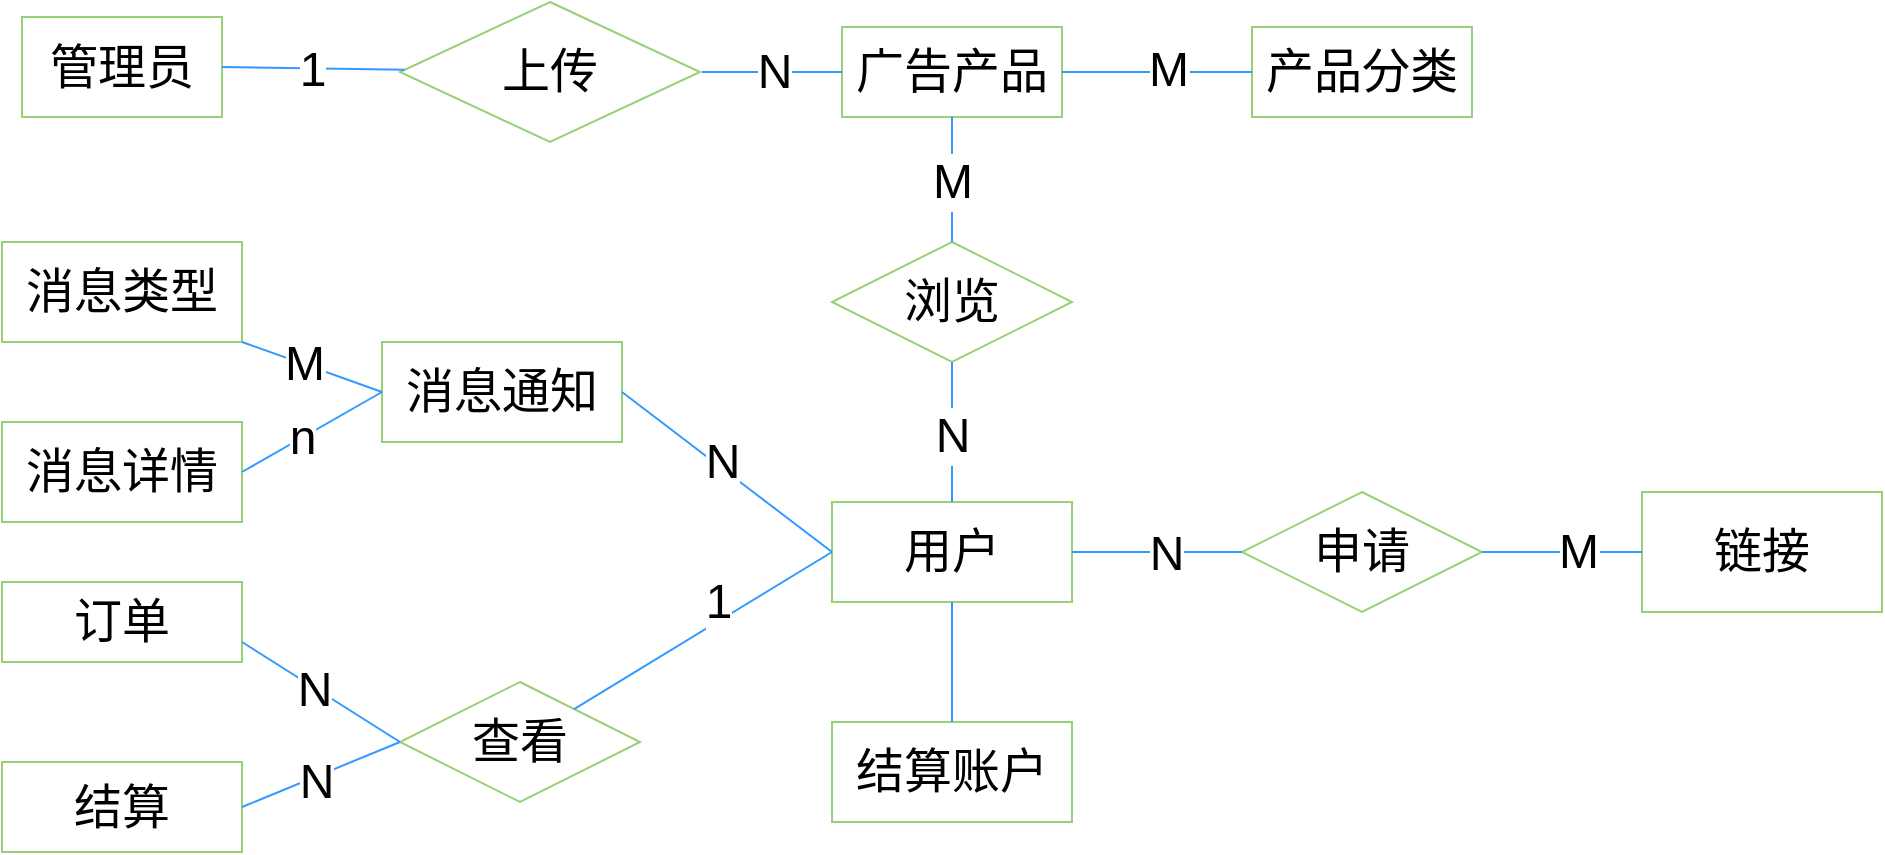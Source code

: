 <mxfile version="20.2.6" type="github">
  <diagram id="zQXUQz20aRf1MQhn76jE" name="第 1 页">
    <mxGraphModel dx="1426" dy="680" grid="1" gridSize="10" guides="1" tooltips="1" connect="1" arrows="1" fold="1" page="1" pageScale="1" pageWidth="827" pageHeight="1169" math="0" shadow="0">
      <root>
        <mxCell id="0" />
        <mxCell id="1" parent="0" />
        <mxCell id="IDlzUY-_1IJnwTOHjghK-1" value="&lt;font style=&quot;font-size: 24px;&quot;&gt;管理员&lt;/font&gt;" style="rounded=0;whiteSpace=wrap;html=1;strokeColor=#97D077;" vertex="1" parent="1">
          <mxGeometry x="150" y="167.5" width="100" height="50" as="geometry" />
        </mxCell>
        <mxCell id="IDlzUY-_1IJnwTOHjghK-2" value="用户" style="rounded=0;whiteSpace=wrap;html=1;fontSize=24;strokeColor=#97D077;" vertex="1" parent="1">
          <mxGeometry x="555" y="410" width="120" height="50" as="geometry" />
        </mxCell>
        <mxCell id="IDlzUY-_1IJnwTOHjghK-3" value="&lt;font style=&quot;font-size: 24px;&quot;&gt;广告产品&lt;/font&gt;" style="whiteSpace=wrap;html=1;strokeColor=#97D077;rounded=0;" vertex="1" parent="1">
          <mxGeometry x="560" y="172.5" width="110" height="45" as="geometry" />
        </mxCell>
        <mxCell id="IDlzUY-_1IJnwTOHjghK-6" value="上传" style="rhombus;whiteSpace=wrap;html=1;fontSize=24;strokeColor=#97D077;" vertex="1" parent="1">
          <mxGeometry x="339" y="160" width="150" height="70" as="geometry" />
        </mxCell>
        <mxCell id="IDlzUY-_1IJnwTOHjghK-11" value="浏览" style="rhombus;whiteSpace=wrap;html=1;fontSize=24;strokeColor=#97D077;" vertex="1" parent="1">
          <mxGeometry x="555" y="280" width="120" height="60" as="geometry" />
        </mxCell>
        <mxCell id="IDlzUY-_1IJnwTOHjghK-16" value="" style="endArrow=none;html=1;rounded=0;fontSize=24;strokeColor=#3399FF;exitX=1;exitY=0.5;exitDx=0;exitDy=0;" edge="1" parent="1" source="IDlzUY-_1IJnwTOHjghK-1" target="IDlzUY-_1IJnwTOHjghK-6">
          <mxGeometry width="50" height="50" relative="1" as="geometry">
            <mxPoint x="390" y="390" as="sourcePoint" />
            <mxPoint x="440" y="340" as="targetPoint" />
          </mxGeometry>
        </mxCell>
        <mxCell id="IDlzUY-_1IJnwTOHjghK-21" value="1" style="edgeLabel;html=1;align=center;verticalAlign=middle;resizable=0;points=[];fontSize=24;" vertex="1" connectable="0" parent="IDlzUY-_1IJnwTOHjghK-16">
          <mxGeometry x="0.362" y="-1" relative="1" as="geometry">
            <mxPoint x="-17" y="-1" as="offset" />
          </mxGeometry>
        </mxCell>
        <mxCell id="IDlzUY-_1IJnwTOHjghK-18" value="" style="endArrow=none;html=1;rounded=0;fontSize=24;strokeColor=#3399FF;exitX=0;exitY=0.5;exitDx=0;exitDy=0;" edge="1" parent="1" source="IDlzUY-_1IJnwTOHjghK-3">
          <mxGeometry width="50" height="50" relative="1" as="geometry">
            <mxPoint x="280" y="205" as="sourcePoint" />
            <mxPoint x="490" y="195" as="targetPoint" />
          </mxGeometry>
        </mxCell>
        <mxCell id="IDlzUY-_1IJnwTOHjghK-22" value="N" style="edgeLabel;html=1;align=center;verticalAlign=middle;resizable=0;points=[];fontSize=24;" vertex="1" connectable="0" parent="IDlzUY-_1IJnwTOHjghK-18">
          <mxGeometry x="-0.029" relative="1" as="geometry">
            <mxPoint as="offset" />
          </mxGeometry>
        </mxCell>
        <mxCell id="IDlzUY-_1IJnwTOHjghK-19" value="" style="endArrow=none;html=1;rounded=0;fontSize=24;strokeColor=#3399FF;exitX=0.5;exitY=1;exitDx=0;exitDy=0;" edge="1" parent="1" source="IDlzUY-_1IJnwTOHjghK-3" target="IDlzUY-_1IJnwTOHjghK-11">
          <mxGeometry width="50" height="50" relative="1" as="geometry">
            <mxPoint x="290" y="215" as="sourcePoint" />
            <mxPoint x="359" y="215" as="targetPoint" />
          </mxGeometry>
        </mxCell>
        <mxCell id="IDlzUY-_1IJnwTOHjghK-24" value="M" style="edgeLabel;html=1;align=center;verticalAlign=middle;resizable=0;points=[];fontSize=24;" vertex="1" connectable="0" parent="IDlzUY-_1IJnwTOHjghK-19">
          <mxGeometry x="-0.184" y="3" relative="1" as="geometry">
            <mxPoint x="-3" y="7" as="offset" />
          </mxGeometry>
        </mxCell>
        <mxCell id="IDlzUY-_1IJnwTOHjghK-20" value="" style="endArrow=none;html=1;rounded=0;fontSize=24;strokeColor=#3399FF;exitX=0.5;exitY=0;exitDx=0;exitDy=0;entryX=0.5;entryY=1;entryDx=0;entryDy=0;" edge="1" parent="1" source="IDlzUY-_1IJnwTOHjghK-2" target="IDlzUY-_1IJnwTOHjghK-11">
          <mxGeometry width="50" height="50" relative="1" as="geometry">
            <mxPoint x="300" y="225" as="sourcePoint" />
            <mxPoint x="369" y="225" as="targetPoint" />
          </mxGeometry>
        </mxCell>
        <mxCell id="IDlzUY-_1IJnwTOHjghK-23" value="N" style="edgeLabel;html=1;align=center;verticalAlign=middle;resizable=0;points=[];fontSize=24;" vertex="1" connectable="0" parent="IDlzUY-_1IJnwTOHjghK-20">
          <mxGeometry x="0.275" y="-2" relative="1" as="geometry">
            <mxPoint x="-2" y="11" as="offset" />
          </mxGeometry>
        </mxCell>
        <mxCell id="IDlzUY-_1IJnwTOHjghK-26" value="订单" style="rounded=0;whiteSpace=wrap;html=1;fontSize=24;strokeColor=#97D077;" vertex="1" parent="1">
          <mxGeometry x="140" y="450" width="120" height="40" as="geometry" />
        </mxCell>
        <mxCell id="IDlzUY-_1IJnwTOHjghK-27" value="结算" style="rounded=0;whiteSpace=wrap;html=1;fontSize=24;strokeColor=#97D077;" vertex="1" parent="1">
          <mxGeometry x="140" y="540" width="120" height="45" as="geometry" />
        </mxCell>
        <mxCell id="IDlzUY-_1IJnwTOHjghK-28" value="查看" style="rhombus;whiteSpace=wrap;html=1;fontSize=24;strokeColor=#97D077;" vertex="1" parent="1">
          <mxGeometry x="339" y="500" width="120" height="60" as="geometry" />
        </mxCell>
        <mxCell id="IDlzUY-_1IJnwTOHjghK-29" value="" style="endArrow=none;html=1;rounded=0;fontSize=24;strokeColor=#3399FF;entryX=0;entryY=0.5;entryDx=0;entryDy=0;" edge="1" parent="1" source="IDlzUY-_1IJnwTOHjghK-28" target="IDlzUY-_1IJnwTOHjghK-2">
          <mxGeometry width="50" height="50" relative="1" as="geometry">
            <mxPoint x="280" y="205" as="sourcePoint" />
            <mxPoint x="349" y="205" as="targetPoint" />
          </mxGeometry>
        </mxCell>
        <mxCell id="IDlzUY-_1IJnwTOHjghK-30" value="1" style="edgeLabel;html=1;align=center;verticalAlign=middle;resizable=0;points=[];fontSize=24;" vertex="1" connectable="0" parent="IDlzUY-_1IJnwTOHjghK-29">
          <mxGeometry x="0.362" y="-1" relative="1" as="geometry">
            <mxPoint x="-17" y="-1" as="offset" />
          </mxGeometry>
        </mxCell>
        <mxCell id="IDlzUY-_1IJnwTOHjghK-31" value="" style="endArrow=none;html=1;rounded=0;fontSize=24;strokeColor=#3399FF;exitX=1;exitY=0.75;exitDx=0;exitDy=0;entryX=0;entryY=0.5;entryDx=0;entryDy=0;" edge="1" parent="1" source="IDlzUY-_1IJnwTOHjghK-26" target="IDlzUY-_1IJnwTOHjghK-28">
          <mxGeometry width="50" height="50" relative="1" as="geometry">
            <mxPoint x="260" y="310" as="sourcePoint" />
            <mxPoint x="329" y="310" as="targetPoint" />
          </mxGeometry>
        </mxCell>
        <mxCell id="IDlzUY-_1IJnwTOHjghK-32" value="N" style="edgeLabel;html=1;align=center;verticalAlign=middle;resizable=0;points=[];fontSize=24;" vertex="1" connectable="0" parent="IDlzUY-_1IJnwTOHjghK-31">
          <mxGeometry x="0.362" y="-1" relative="1" as="geometry">
            <mxPoint x="-17" y="-11" as="offset" />
          </mxGeometry>
        </mxCell>
        <mxCell id="IDlzUY-_1IJnwTOHjghK-33" value="" style="endArrow=none;html=1;rounded=0;fontSize=24;strokeColor=#3399FF;exitX=1;exitY=0.5;exitDx=0;exitDy=0;entryX=0;entryY=0.5;entryDx=0;entryDy=0;" edge="1" parent="1" source="IDlzUY-_1IJnwTOHjghK-27" target="IDlzUY-_1IJnwTOHjghK-28">
          <mxGeometry width="50" height="50" relative="1" as="geometry">
            <mxPoint x="270" y="320" as="sourcePoint" />
            <mxPoint x="330" y="535" as="targetPoint" />
          </mxGeometry>
        </mxCell>
        <mxCell id="IDlzUY-_1IJnwTOHjghK-34" value="N" style="edgeLabel;html=1;align=center;verticalAlign=middle;resizable=0;points=[];fontSize=24;" vertex="1" connectable="0" parent="IDlzUY-_1IJnwTOHjghK-33">
          <mxGeometry x="0.362" y="-1" relative="1" as="geometry">
            <mxPoint x="-17" y="8" as="offset" />
          </mxGeometry>
        </mxCell>
        <mxCell id="IDlzUY-_1IJnwTOHjghK-35" value="链接" style="rounded=0;whiteSpace=wrap;html=1;fontSize=24;strokeColor=#97D077;" vertex="1" parent="1">
          <mxGeometry x="960" y="405" width="120" height="60" as="geometry" />
        </mxCell>
        <mxCell id="IDlzUY-_1IJnwTOHjghK-36" value="申请" style="rhombus;whiteSpace=wrap;html=1;fontSize=24;strokeColor=#97D077;" vertex="1" parent="1">
          <mxGeometry x="760" y="405" width="120" height="60" as="geometry" />
        </mxCell>
        <mxCell id="IDlzUY-_1IJnwTOHjghK-39" value="" style="endArrow=none;html=1;rounded=0;fontSize=24;strokeColor=#3399FF;exitX=1;exitY=0.5;exitDx=0;exitDy=0;" edge="1" parent="1" source="IDlzUY-_1IJnwTOHjghK-2" target="IDlzUY-_1IJnwTOHjghK-36">
          <mxGeometry width="50" height="50" relative="1" as="geometry">
            <mxPoint x="510" y="420" as="sourcePoint" />
            <mxPoint x="560" y="370" as="targetPoint" />
          </mxGeometry>
        </mxCell>
        <mxCell id="IDlzUY-_1IJnwTOHjghK-40" value="N" style="edgeLabel;html=1;align=center;verticalAlign=middle;resizable=0;points=[];fontSize=24;" vertex="1" connectable="0" parent="IDlzUY-_1IJnwTOHjghK-39">
          <mxGeometry x="0.111" y="-1" relative="1" as="geometry">
            <mxPoint as="offset" />
          </mxGeometry>
        </mxCell>
        <mxCell id="IDlzUY-_1IJnwTOHjghK-41" value="" style="endArrow=none;html=1;rounded=0;fontSize=24;strokeColor=#3399FF;exitX=1;exitY=0.5;exitDx=0;exitDy=0;" edge="1" parent="1" source="IDlzUY-_1IJnwTOHjghK-36" target="IDlzUY-_1IJnwTOHjghK-35">
          <mxGeometry width="50" height="50" relative="1" as="geometry">
            <mxPoint x="420" y="450" as="sourcePoint" />
            <mxPoint x="470" y="400" as="targetPoint" />
          </mxGeometry>
        </mxCell>
        <mxCell id="IDlzUY-_1IJnwTOHjghK-42" value="M" style="edgeLabel;html=1;align=center;verticalAlign=middle;resizable=0;points=[];fontSize=24;" vertex="1" connectable="0" parent="IDlzUY-_1IJnwTOHjghK-41">
          <mxGeometry x="0.199" relative="1" as="geometry">
            <mxPoint as="offset" />
          </mxGeometry>
        </mxCell>
        <mxCell id="IDlzUY-_1IJnwTOHjghK-43" value="结算账户" style="rounded=0;whiteSpace=wrap;html=1;fontSize=24;strokeColor=#97D077;" vertex="1" parent="1">
          <mxGeometry x="555" y="520" width="120" height="50" as="geometry" />
        </mxCell>
        <mxCell id="IDlzUY-_1IJnwTOHjghK-44" value="" style="endArrow=none;html=1;rounded=0;fontSize=24;strokeColor=#3399FF;exitX=0.5;exitY=1;exitDx=0;exitDy=0;" edge="1" parent="1" source="IDlzUY-_1IJnwTOHjghK-2" target="IDlzUY-_1IJnwTOHjghK-43">
          <mxGeometry width="50" height="50" relative="1" as="geometry">
            <mxPoint x="410" y="470" as="sourcePoint" />
            <mxPoint x="460" y="420" as="targetPoint" />
          </mxGeometry>
        </mxCell>
        <mxCell id="IDlzUY-_1IJnwTOHjghK-45" value="消息类型" style="rounded=0;whiteSpace=wrap;html=1;fontSize=24;strokeColor=#97D077;" vertex="1" parent="1">
          <mxGeometry x="140" y="280" width="120" height="50" as="geometry" />
        </mxCell>
        <mxCell id="IDlzUY-_1IJnwTOHjghK-46" value="消息通知" style="rounded=0;whiteSpace=wrap;html=1;fontSize=24;strokeColor=#97D077;" vertex="1" parent="1">
          <mxGeometry x="330" y="330" width="120" height="50" as="geometry" />
        </mxCell>
        <mxCell id="IDlzUY-_1IJnwTOHjghK-47" value="消息详情" style="rounded=0;whiteSpace=wrap;html=1;fontSize=24;strokeColor=#97D077;" vertex="1" parent="1">
          <mxGeometry x="140" y="370" width="120" height="50" as="geometry" />
        </mxCell>
        <mxCell id="IDlzUY-_1IJnwTOHjghK-48" style="edgeStyle=orthogonalEdgeStyle;rounded=0;orthogonalLoop=1;jettySize=auto;html=1;exitX=0.5;exitY=1;exitDx=0;exitDy=0;fontSize=24;strokeColor=#3399FF;" edge="1" parent="1" source="IDlzUY-_1IJnwTOHjghK-47" target="IDlzUY-_1IJnwTOHjghK-47">
          <mxGeometry relative="1" as="geometry" />
        </mxCell>
        <mxCell id="IDlzUY-_1IJnwTOHjghK-49" value="" style="endArrow=none;html=1;rounded=0;fontSize=24;strokeColor=#3399FF;entryX=1;entryY=1;entryDx=0;entryDy=0;exitX=0;exitY=0.5;exitDx=0;exitDy=0;" edge="1" parent="1" source="IDlzUY-_1IJnwTOHjghK-46" target="IDlzUY-_1IJnwTOHjghK-45">
          <mxGeometry width="50" height="50" relative="1" as="geometry">
            <mxPoint x="320" y="490" as="sourcePoint" />
            <mxPoint x="370" y="440" as="targetPoint" />
          </mxGeometry>
        </mxCell>
        <mxCell id="IDlzUY-_1IJnwTOHjghK-53" value="M" style="edgeLabel;html=1;align=center;verticalAlign=middle;resizable=0;points=[];fontSize=24;" vertex="1" connectable="0" parent="IDlzUY-_1IJnwTOHjghK-49">
          <mxGeometry x="0.115" relative="1" as="geometry">
            <mxPoint as="offset" />
          </mxGeometry>
        </mxCell>
        <mxCell id="IDlzUY-_1IJnwTOHjghK-50" value="" style="endArrow=none;html=1;rounded=0;fontSize=24;strokeColor=#3399FF;exitX=1;exitY=0.5;exitDx=0;exitDy=0;entryX=0;entryY=0.5;entryDx=0;entryDy=0;" edge="1" parent="1" source="IDlzUY-_1IJnwTOHjghK-47" target="IDlzUY-_1IJnwTOHjghK-46">
          <mxGeometry width="50" height="50" relative="1" as="geometry">
            <mxPoint x="410" y="470" as="sourcePoint" />
            <mxPoint x="460" y="420" as="targetPoint" />
          </mxGeometry>
        </mxCell>
        <mxCell id="IDlzUY-_1IJnwTOHjghK-52" value="n" style="edgeLabel;html=1;align=center;verticalAlign=middle;resizable=0;points=[];fontSize=24;" vertex="1" connectable="0" parent="IDlzUY-_1IJnwTOHjghK-50">
          <mxGeometry x="-0.145" relative="1" as="geometry">
            <mxPoint as="offset" />
          </mxGeometry>
        </mxCell>
        <mxCell id="IDlzUY-_1IJnwTOHjghK-54" value="&lt;span style=&quot;font-size: 24px;&quot;&gt;产品分类&lt;/span&gt;" style="whiteSpace=wrap;html=1;strokeColor=#97D077;rounded=0;" vertex="1" parent="1">
          <mxGeometry x="765" y="172.5" width="110" height="45" as="geometry" />
        </mxCell>
        <mxCell id="IDlzUY-_1IJnwTOHjghK-55" value="" style="endArrow=none;html=1;rounded=0;fontSize=24;strokeColor=#3399FF;exitX=1;exitY=0.5;exitDx=0;exitDy=0;" edge="1" parent="1" source="IDlzUY-_1IJnwTOHjghK-3" target="IDlzUY-_1IJnwTOHjghK-54">
          <mxGeometry width="50" height="50" relative="1" as="geometry">
            <mxPoint x="460" y="180" as="sourcePoint" />
            <mxPoint x="510" y="130" as="targetPoint" />
          </mxGeometry>
        </mxCell>
        <mxCell id="IDlzUY-_1IJnwTOHjghK-56" value="M" style="edgeLabel;html=1;align=center;verticalAlign=middle;resizable=0;points=[];fontSize=24;" vertex="1" connectable="0" parent="IDlzUY-_1IJnwTOHjghK-55">
          <mxGeometry x="0.116" y="1" relative="1" as="geometry">
            <mxPoint as="offset" />
          </mxGeometry>
        </mxCell>
        <mxCell id="IDlzUY-_1IJnwTOHjghK-57" value="" style="endArrow=none;html=1;rounded=0;fontSize=24;strokeColor=#3399FF;exitX=1;exitY=0.5;exitDx=0;exitDy=0;entryX=0;entryY=0.5;entryDx=0;entryDy=0;" edge="1" parent="1" source="IDlzUY-_1IJnwTOHjghK-46" target="IDlzUY-_1IJnwTOHjghK-2">
          <mxGeometry width="50" height="50" relative="1" as="geometry">
            <mxPoint x="460" y="310" as="sourcePoint" />
            <mxPoint x="510" y="260" as="targetPoint" />
          </mxGeometry>
        </mxCell>
        <mxCell id="IDlzUY-_1IJnwTOHjghK-58" value="N" style="edgeLabel;html=1;align=center;verticalAlign=middle;resizable=0;points=[];fontSize=24;" vertex="1" connectable="0" parent="IDlzUY-_1IJnwTOHjghK-57">
          <mxGeometry x="-0.085" y="3" relative="1" as="geometry">
            <mxPoint as="offset" />
          </mxGeometry>
        </mxCell>
      </root>
    </mxGraphModel>
  </diagram>
</mxfile>
